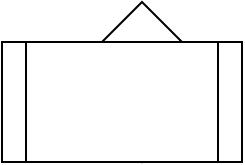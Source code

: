 <mxfile version="20.7.4" type="github">
  <diagram id="Ma-EzOR4fUV3CaSjNxAY" name="Halaman-1">
    <mxGraphModel dx="1032" dy="521" grid="1" gridSize="10" guides="1" tooltips="1" connect="1" arrows="1" fold="1" page="1" pageScale="1" pageWidth="827" pageHeight="1169" math="0" shadow="0">
      <root>
        <mxCell id="0" />
        <mxCell id="1" parent="0" />
        <mxCell id="V9o93pPGZ9tHAFPN-6RI-3" value="" style="group" vertex="1" connectable="0" parent="1">
          <mxGeometry x="170" y="140" width="120" height="80" as="geometry" />
        </mxCell>
        <mxCell id="V9o93pPGZ9tHAFPN-6RI-1" value="" style="rhombus;whiteSpace=wrap;html=1;" vertex="1" parent="V9o93pPGZ9tHAFPN-6RI-3">
          <mxGeometry x="30" width="80" height="80" as="geometry" />
        </mxCell>
        <mxCell id="V9o93pPGZ9tHAFPN-6RI-2" value="" style="shape=process;whiteSpace=wrap;html=1;backgroundOutline=1;" vertex="1" parent="V9o93pPGZ9tHAFPN-6RI-3">
          <mxGeometry y="20" width="120" height="60" as="geometry" />
        </mxCell>
      </root>
    </mxGraphModel>
  </diagram>
</mxfile>
